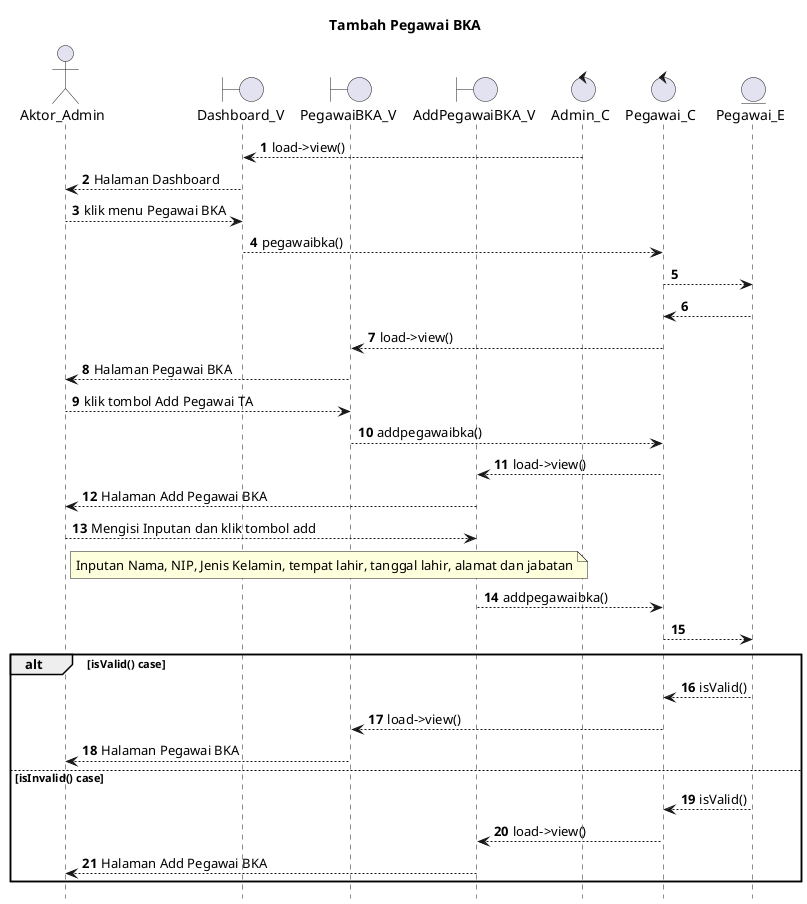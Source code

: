 @startuml

autonumber
hide footbox
title Tambah Pegawai BKA

Actor Aktor_Admin
boundary Dashboard_V
boundary PegawaiBKA_V
boundary AddPegawaiBKA_V
control Admin_C
control Pegawai_C
Entity Pegawai_E

Admin_C --> Dashboard_V: load->view()
Dashboard_V --> Aktor_Admin: Halaman Dashboard
Aktor_Admin --> Dashboard_V: klik menu Pegawai BKA
Dashboard_V --> Pegawai_C: pegawaibka()
Pegawai_C --> Pegawai_E:
    
    Pegawai_E --> Pegawai_C:
    Pegawai_C --> PegawaiBKA_V: load->view()
    PegawaiBKA_V --> Aktor_Admin: Halaman Pegawai BKA

Aktor_Admin --> PegawaiBKA_V: klik tombol Add Pegawai TA
PegawaiBKA_V --> Pegawai_C: addpegawaibka()
Pegawai_C --> AddPegawaiBKA_V: load->view()
AddPegawaiBKA_V --> Aktor_Admin: Halaman Add Pegawai BKA

Aktor_Admin --> AddPegawaiBKA_V: Mengisi Inputan dan klik tombol add
    note right of Aktor_Admin
        Inputan Nama, NIP, Jenis Kelamin, tempat lahir, tanggal lahir, alamat dan jabatan
            end note
AddPegawaiBKA_V --> Pegawai_C: addpegawaibka()
Pegawai_C --> Pegawai_E:

alt isValid() case
    
    Pegawai_E --> Pegawai_C: isValid()
    Pegawai_C --> PegawaiBKA_V: load->view()
    PegawaiBKA_V --> Aktor_Admin: Halaman Pegawai BKA

else isInvalid() case
    
    Pegawai_E --> Pegawai_C: isValid()
    Pegawai_C --> AddPegawaiBKA_V: load->view()
    AddPegawaiBKA_V --> Aktor_Admin: Halaman Add Pegawai BKA

end
@enduml